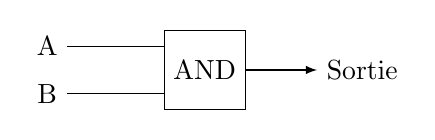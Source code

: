 \begin{tikzpicture}

\begin{scope}
  \node[draw,minimum height=1cm, align=center] (P) at (0,0){AND};
 \node (A) at (-2,0.3) {A};
 \node (B) at (-2,-0.3) {B};
 \node (out) at (2,0) {Sortie};

  \draw($(P.west)+(0,0.3)$) -- (A);
  \draw($(P.west)+(0,-0.3)$) -- (B);
  \draw[->,>=latex](P.east) -- (out);
\end{scope}

\end{tikzpicture}